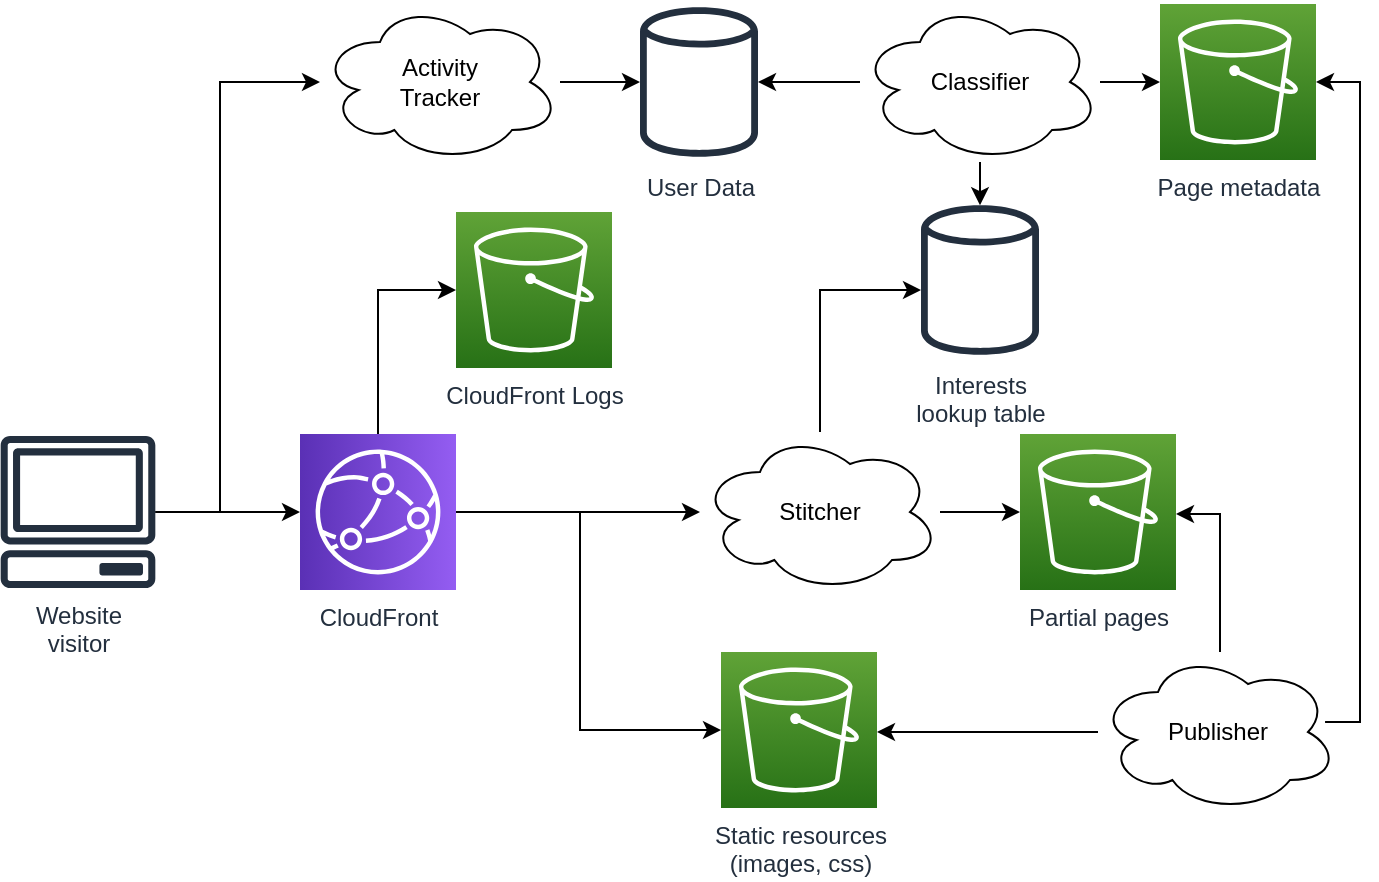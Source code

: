 <mxfile version="14.1.8" type="device"><diagram id="CfiFzVd1xthBuLPHeY75" name="Page-1"><mxGraphModel dx="946" dy="618" grid="1" gridSize="10" guides="1" tooltips="1" connect="1" arrows="1" fold="1" page="1" pageScale="1" pageWidth="827" pageHeight="1169" math="0" shadow="0"><root><mxCell id="0"/><mxCell id="1" parent="0"/><mxCell id="qgEovbpqU0CDhyu8VuXt-6" value="" style="edgeStyle=none;rounded=0;orthogonalLoop=1;jettySize=auto;html=1;" parent="1" source="qgEovbpqU0CDhyu8VuXt-3" target="qgEovbpqU0CDhyu8VuXt-4" edge="1"><mxGeometry relative="1" as="geometry"><Array as="points"><mxPoint x="300" y="265"/><mxPoint x="300" y="374"/></Array></mxGeometry></mxCell><mxCell id="qgEovbpqU0CDhyu8VuXt-7" value="" style="edgeStyle=none;rounded=0;orthogonalLoop=1;jettySize=auto;html=1;" parent="1" source="qgEovbpqU0CDhyu8VuXt-3" target="qgEovbpqU0CDhyu8VuXt-5" edge="1"><mxGeometry relative="1" as="geometry"><Array as="points"><mxPoint x="199" y="154"/></Array></mxGeometry></mxCell><mxCell id="qgEovbpqU0CDhyu8VuXt-3" value="CloudFront" style="outlineConnect=0;fontColor=#232F3E;gradientColor=#945DF2;gradientDirection=north;fillColor=#5A30B5;strokeColor=#ffffff;dashed=0;verticalLabelPosition=bottom;verticalAlign=top;align=center;html=1;fontSize=12;fontStyle=0;aspect=fixed;shape=mxgraph.aws4.resourceIcon;resIcon=mxgraph.aws4.cloudfront;direction=south;" parent="1" vertex="1"><mxGeometry x="160" y="226" width="78" height="78" as="geometry"/></mxCell><mxCell id="qgEovbpqU0CDhyu8VuXt-4" value="Static resources&lt;br&gt;(images, css)" style="outlineConnect=0;fontColor=#232F3E;gradientColor=#60A337;gradientDirection=north;fillColor=#277116;strokeColor=#ffffff;dashed=0;verticalLabelPosition=bottom;verticalAlign=top;align=center;html=1;fontSize=12;fontStyle=0;aspect=fixed;shape=mxgraph.aws4.resourceIcon;resIcon=mxgraph.aws4.s3;" parent="1" vertex="1"><mxGeometry x="370.5" y="335" width="78" height="78" as="geometry"/></mxCell><mxCell id="qgEovbpqU0CDhyu8VuXt-5" value="CloudFront Logs" style="outlineConnect=0;fontColor=#232F3E;gradientColor=#60A337;gradientDirection=north;fillColor=#277116;strokeColor=#ffffff;dashed=0;verticalLabelPosition=bottom;verticalAlign=top;align=center;html=1;fontSize=12;fontStyle=0;aspect=fixed;shape=mxgraph.aws4.resourceIcon;resIcon=mxgraph.aws4.s3;" parent="1" vertex="1"><mxGeometry x="238" y="115" width="78" height="78" as="geometry"/></mxCell><mxCell id="qgEovbpqU0CDhyu8VuXt-10" value="" style="edgeStyle=orthogonalEdgeStyle;rounded=0;orthogonalLoop=1;jettySize=auto;html=1;" parent="1" source="qgEovbpqU0CDhyu8VuXt-9" target="qgEovbpqU0CDhyu8VuXt-4" edge="1"><mxGeometry relative="1" as="geometry"><Array as="points"><mxPoint x="600" y="345"/></Array></mxGeometry></mxCell><mxCell id="qgEovbpqU0CDhyu8VuXt-27" value="" style="edgeStyle=orthogonalEdgeStyle;rounded=0;orthogonalLoop=1;jettySize=auto;html=1;" parent="1" source="qgEovbpqU0CDhyu8VuXt-9" target="qgEovbpqU0CDhyu8VuXt-19" edge="1"><mxGeometry relative="1" as="geometry"><Array as="points"><mxPoint x="620" y="266"/></Array></mxGeometry></mxCell><mxCell id="Q-K8zX3EnhaG_rxwe3tA-1" value="" style="edgeStyle=orthogonalEdgeStyle;rounded=0;orthogonalLoop=1;jettySize=auto;html=1;" parent="1" target="OXZEFa7DpSJvQig-D8ts-1" edge="1"><mxGeometry relative="1" as="geometry"><mxPoint x="672.529" y="370" as="sourcePoint"/><mxPoint x="662" y="50" as="targetPoint"/><Array as="points"><mxPoint x="690" y="370"/><mxPoint x="690" y="50"/></Array></mxGeometry></mxCell><mxCell id="qgEovbpqU0CDhyu8VuXt-9" value="Publisher" style="ellipse;shape=cloud;whiteSpace=wrap;html=1;" parent="1" vertex="1"><mxGeometry x="559" y="335" width="120" height="80" as="geometry"/></mxCell><mxCell id="qgEovbpqU0CDhyu8VuXt-16" value="" style="edgeStyle=orthogonalEdgeStyle;rounded=0;orthogonalLoop=1;jettySize=auto;html=1;" parent="1" source="qgEovbpqU0CDhyu8VuXt-11" target="qgEovbpqU0CDhyu8VuXt-15" edge="1"><mxGeometry relative="1" as="geometry"/></mxCell><mxCell id="qgEovbpqU0CDhyu8VuXt-11" value="Activity&lt;br&gt;Tracker" style="ellipse;shape=cloud;whiteSpace=wrap;html=1;" parent="1" vertex="1"><mxGeometry x="170" y="10" width="120" height="80" as="geometry"/></mxCell><mxCell id="qgEovbpqU0CDhyu8VuXt-13" value="" style="edgeStyle=orthogonalEdgeStyle;rounded=0;orthogonalLoop=1;jettySize=auto;html=1;" parent="1" source="qgEovbpqU0CDhyu8VuXt-12" target="qgEovbpqU0CDhyu8VuXt-3" edge="1"><mxGeometry relative="1" as="geometry"/></mxCell><mxCell id="qgEovbpqU0CDhyu8VuXt-14" value="" style="edgeStyle=orthogonalEdgeStyle;rounded=0;orthogonalLoop=1;jettySize=auto;html=1;" parent="1" source="qgEovbpqU0CDhyu8VuXt-12" target="qgEovbpqU0CDhyu8VuXt-11" edge="1"><mxGeometry relative="1" as="geometry"><Array as="points"><mxPoint x="120" y="265"/><mxPoint x="120" y="50"/></Array></mxGeometry></mxCell><mxCell id="qgEovbpqU0CDhyu8VuXt-12" value="Website&lt;br&gt;visitor" style="outlineConnect=0;fontColor=#232F3E;gradientColor=none;fillColor=#232F3E;strokeColor=none;dashed=0;verticalLabelPosition=bottom;verticalAlign=top;align=center;html=1;fontSize=12;fontStyle=0;aspect=fixed;pointerEvents=1;shape=mxgraph.aws4.client;" parent="1" vertex="1"><mxGeometry x="10" y="227" width="78" height="76" as="geometry"/></mxCell><mxCell id="qgEovbpqU0CDhyu8VuXt-15" value="User Data" style="outlineConnect=0;fontColor=#232F3E;gradientColor=none;fillColor=#232F3E;strokeColor=none;dashed=0;verticalLabelPosition=bottom;verticalAlign=top;align=center;html=1;fontSize=12;fontStyle=0;aspect=fixed;pointerEvents=1;shape=mxgraph.aws4.generic_database;" parent="1" vertex="1"><mxGeometry x="330" y="11" width="59" height="78" as="geometry"/></mxCell><mxCell id="qgEovbpqU0CDhyu8VuXt-19" value="Partial pages" style="outlineConnect=0;fontColor=#232F3E;gradientColor=#60A337;gradientDirection=north;fillColor=#277116;strokeColor=#ffffff;dashed=0;verticalLabelPosition=bottom;verticalAlign=top;align=center;html=1;fontSize=12;fontStyle=0;aspect=fixed;shape=mxgraph.aws4.resourceIcon;resIcon=mxgraph.aws4.s3;" parent="1" vertex="1"><mxGeometry x="520" y="226" width="78" height="78" as="geometry"/></mxCell><mxCell id="qgEovbpqU0CDhyu8VuXt-23" value="" style="edgeStyle=orthogonalEdgeStyle;rounded=0;orthogonalLoop=1;jettySize=auto;html=1;" parent="1" source="qgEovbpqU0CDhyu8VuXt-17" target="qgEovbpqU0CDhyu8VuXt-19" edge="1"><mxGeometry relative="1" as="geometry"/></mxCell><mxCell id="cK4K65HWaRXTsY1Vghbs-5" value="" style="edgeStyle=orthogonalEdgeStyle;rounded=0;orthogonalLoop=1;jettySize=auto;html=1;" parent="1" source="qgEovbpqU0CDhyu8VuXt-17" target="cK4K65HWaRXTsY1Vghbs-2" edge="1"><mxGeometry relative="1" as="geometry"><Array as="points"><mxPoint x="420" y="154"/></Array></mxGeometry></mxCell><mxCell id="qgEovbpqU0CDhyu8VuXt-17" value="Stitcher" style="ellipse;shape=cloud;whiteSpace=wrap;html=1;" parent="1" vertex="1"><mxGeometry x="360" y="225" width="120" height="80" as="geometry"/></mxCell><mxCell id="qgEovbpqU0CDhyu8VuXt-20" value="" style="edgeStyle=none;rounded=0;orthogonalLoop=1;jettySize=auto;html=1;" parent="1" source="qgEovbpqU0CDhyu8VuXt-3" target="qgEovbpqU0CDhyu8VuXt-17" edge="1"><mxGeometry relative="1" as="geometry"><mxPoint x="238" y="265" as="sourcePoint"/><mxPoint x="370.5" y="374" as="targetPoint"/><Array as="points"/></mxGeometry></mxCell><mxCell id="cK4K65HWaRXTsY1Vghbs-4" value="" style="edgeStyle=orthogonalEdgeStyle;rounded=0;orthogonalLoop=1;jettySize=auto;html=1;" parent="1" source="cK4K65HWaRXTsY1Vghbs-1" target="cK4K65HWaRXTsY1Vghbs-2" edge="1"><mxGeometry relative="1" as="geometry"><Array as="points"><mxPoint x="500" y="90"/><mxPoint x="500" y="90"/></Array></mxGeometry></mxCell><mxCell id="OXZEFa7DpSJvQig-D8ts-2" value="" style="edgeStyle=orthogonalEdgeStyle;rounded=0;orthogonalLoop=1;jettySize=auto;html=1;" parent="1" source="cK4K65HWaRXTsY1Vghbs-1" target="OXZEFa7DpSJvQig-D8ts-1" edge="1"><mxGeometry relative="1" as="geometry"/></mxCell><mxCell id="hnZJBkyXxbiYUA6dfRw--1" value="" style="edgeStyle=orthogonalEdgeStyle;rounded=0;orthogonalLoop=1;jettySize=auto;html=1;" edge="1" parent="1" source="cK4K65HWaRXTsY1Vghbs-1" target="qgEovbpqU0CDhyu8VuXt-15"><mxGeometry relative="1" as="geometry"/></mxCell><mxCell id="cK4K65HWaRXTsY1Vghbs-1" value="Classifier" style="ellipse;shape=cloud;whiteSpace=wrap;html=1;" parent="1" vertex="1"><mxGeometry x="440" y="10" width="120" height="80" as="geometry"/></mxCell><mxCell id="cK4K65HWaRXTsY1Vghbs-2" value="Interests&lt;br&gt;lookup table" style="outlineConnect=0;fontColor=#232F3E;gradientColor=none;fillColor=#232F3E;strokeColor=none;dashed=0;verticalLabelPosition=bottom;verticalAlign=top;align=center;html=1;fontSize=12;fontStyle=0;aspect=fixed;pointerEvents=1;shape=mxgraph.aws4.generic_database;" parent="1" vertex="1"><mxGeometry x="470.5" y="110" width="59" height="78" as="geometry"/></mxCell><mxCell id="OXZEFa7DpSJvQig-D8ts-1" value="Page metadata" style="outlineConnect=0;fontColor=#232F3E;gradientColor=#60A337;gradientDirection=north;fillColor=#277116;strokeColor=#ffffff;dashed=0;verticalLabelPosition=bottom;verticalAlign=top;align=center;html=1;fontSize=12;fontStyle=0;aspect=fixed;shape=mxgraph.aws4.resourceIcon;resIcon=mxgraph.aws4.s3;" parent="1" vertex="1"><mxGeometry x="590" y="11" width="78" height="78" as="geometry"/></mxCell></root></mxGraphModel></diagram></mxfile>